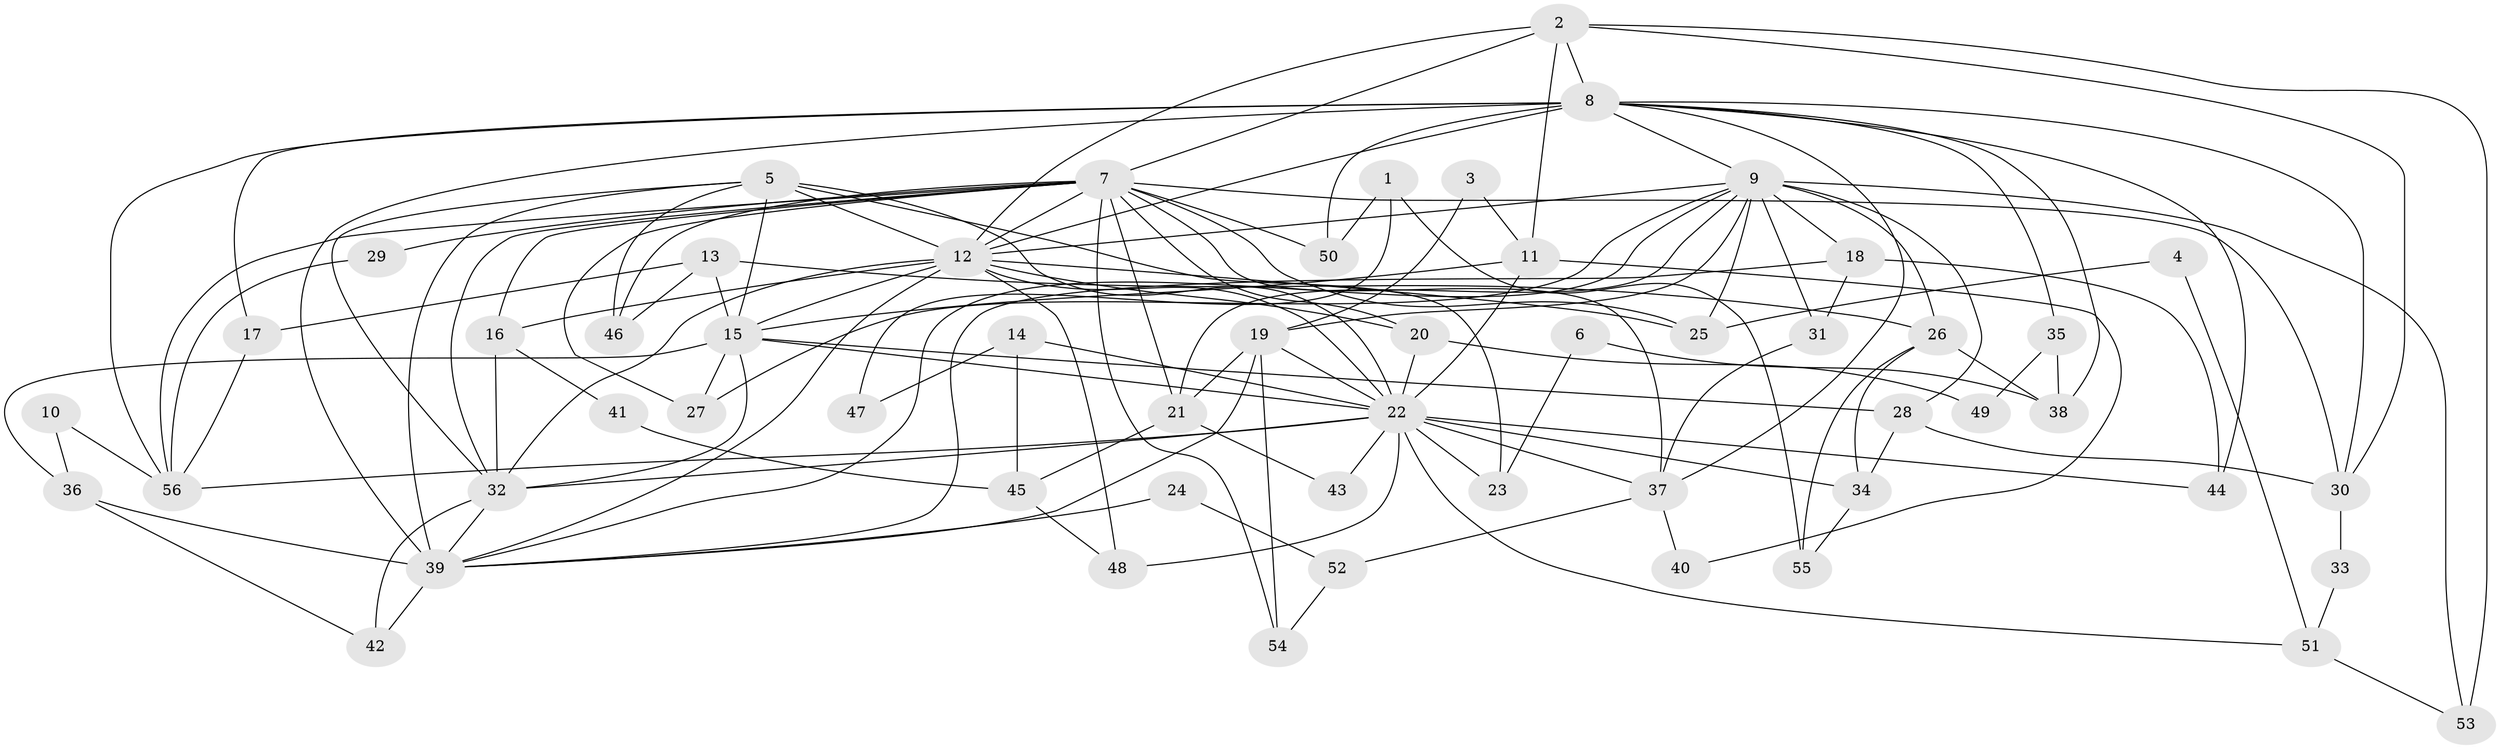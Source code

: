 // original degree distribution, {4: 0.3118279569892473, 2: 0.16129032258064516, 3: 0.23655913978494625, 6: 0.0967741935483871, 8: 0.021505376344086023, 5: 0.12903225806451613, 7: 0.03225806451612903, 9: 0.010752688172043012}
// Generated by graph-tools (version 1.1) at 2025/50/03/04/25 22:50:50]
// undirected, 56 vertices, 131 edges
graph export_dot {
  node [color=gray90,style=filled];
  1;
  2;
  3;
  4;
  5;
  6;
  7;
  8;
  9;
  10;
  11;
  12;
  13;
  14;
  15;
  16;
  17;
  18;
  19;
  20;
  21;
  22;
  23;
  24;
  25;
  26;
  27;
  28;
  29;
  30;
  31;
  32;
  33;
  34;
  35;
  36;
  37;
  38;
  39;
  40;
  41;
  42;
  43;
  44;
  45;
  46;
  47;
  48;
  49;
  50;
  51;
  52;
  53;
  54;
  55;
  56;
  1 -- 47 [weight=1.0];
  1 -- 50 [weight=1.0];
  1 -- 55 [weight=1.0];
  2 -- 7 [weight=1.0];
  2 -- 8 [weight=1.0];
  2 -- 11 [weight=1.0];
  2 -- 12 [weight=2.0];
  2 -- 30 [weight=1.0];
  2 -- 53 [weight=2.0];
  3 -- 11 [weight=1.0];
  3 -- 19 [weight=1.0];
  4 -- 25 [weight=1.0];
  4 -- 51 [weight=1.0];
  5 -- 12 [weight=1.0];
  5 -- 15 [weight=2.0];
  5 -- 22 [weight=2.0];
  5 -- 23 [weight=1.0];
  5 -- 32 [weight=1.0];
  5 -- 39 [weight=3.0];
  5 -- 46 [weight=1.0];
  6 -- 23 [weight=1.0];
  6 -- 38 [weight=1.0];
  7 -- 12 [weight=1.0];
  7 -- 16 [weight=2.0];
  7 -- 20 [weight=2.0];
  7 -- 21 [weight=1.0];
  7 -- 25 [weight=1.0];
  7 -- 27 [weight=1.0];
  7 -- 29 [weight=1.0];
  7 -- 30 [weight=1.0];
  7 -- 32 [weight=1.0];
  7 -- 37 [weight=1.0];
  7 -- 46 [weight=1.0];
  7 -- 50 [weight=1.0];
  7 -- 54 [weight=1.0];
  7 -- 56 [weight=1.0];
  8 -- 9 [weight=1.0];
  8 -- 12 [weight=1.0];
  8 -- 17 [weight=1.0];
  8 -- 30 [weight=1.0];
  8 -- 35 [weight=1.0];
  8 -- 37 [weight=1.0];
  8 -- 38 [weight=1.0];
  8 -- 39 [weight=2.0];
  8 -- 44 [weight=1.0];
  8 -- 50 [weight=1.0];
  8 -- 56 [weight=1.0];
  9 -- 12 [weight=1.0];
  9 -- 18 [weight=2.0];
  9 -- 19 [weight=1.0];
  9 -- 21 [weight=1.0];
  9 -- 25 [weight=1.0];
  9 -- 26 [weight=1.0];
  9 -- 27 [weight=1.0];
  9 -- 28 [weight=1.0];
  9 -- 31 [weight=1.0];
  9 -- 39 [weight=1.0];
  9 -- 53 [weight=1.0];
  10 -- 36 [weight=1.0];
  10 -- 56 [weight=1.0];
  11 -- 15 [weight=1.0];
  11 -- 22 [weight=1.0];
  11 -- 40 [weight=1.0];
  12 -- 15 [weight=1.0];
  12 -- 16 [weight=1.0];
  12 -- 20 [weight=1.0];
  12 -- 22 [weight=1.0];
  12 -- 25 [weight=1.0];
  12 -- 32 [weight=1.0];
  12 -- 39 [weight=1.0];
  12 -- 48 [weight=1.0];
  13 -- 15 [weight=2.0];
  13 -- 17 [weight=1.0];
  13 -- 26 [weight=1.0];
  13 -- 46 [weight=1.0];
  14 -- 22 [weight=1.0];
  14 -- 45 [weight=1.0];
  14 -- 47 [weight=1.0];
  15 -- 22 [weight=2.0];
  15 -- 27 [weight=1.0];
  15 -- 28 [weight=1.0];
  15 -- 32 [weight=1.0];
  15 -- 36 [weight=1.0];
  16 -- 32 [weight=1.0];
  16 -- 41 [weight=1.0];
  17 -- 56 [weight=1.0];
  18 -- 31 [weight=1.0];
  18 -- 39 [weight=1.0];
  18 -- 44 [weight=1.0];
  19 -- 21 [weight=1.0];
  19 -- 22 [weight=1.0];
  19 -- 39 [weight=1.0];
  19 -- 54 [weight=1.0];
  20 -- 22 [weight=1.0];
  20 -- 49 [weight=1.0];
  21 -- 43 [weight=1.0];
  21 -- 45 [weight=1.0];
  22 -- 23 [weight=1.0];
  22 -- 32 [weight=1.0];
  22 -- 34 [weight=4.0];
  22 -- 37 [weight=1.0];
  22 -- 43 [weight=1.0];
  22 -- 44 [weight=1.0];
  22 -- 48 [weight=1.0];
  22 -- 51 [weight=1.0];
  22 -- 56 [weight=1.0];
  24 -- 39 [weight=1.0];
  24 -- 52 [weight=1.0];
  26 -- 34 [weight=1.0];
  26 -- 38 [weight=2.0];
  26 -- 55 [weight=1.0];
  28 -- 30 [weight=1.0];
  28 -- 34 [weight=1.0];
  29 -- 56 [weight=1.0];
  30 -- 33 [weight=1.0];
  31 -- 37 [weight=1.0];
  32 -- 39 [weight=1.0];
  32 -- 42 [weight=1.0];
  33 -- 51 [weight=1.0];
  34 -- 55 [weight=1.0];
  35 -- 38 [weight=1.0];
  35 -- 49 [weight=1.0];
  36 -- 39 [weight=1.0];
  36 -- 42 [weight=1.0];
  37 -- 40 [weight=1.0];
  37 -- 52 [weight=1.0];
  39 -- 42 [weight=1.0];
  41 -- 45 [weight=1.0];
  45 -- 48 [weight=1.0];
  51 -- 53 [weight=1.0];
  52 -- 54 [weight=1.0];
}
